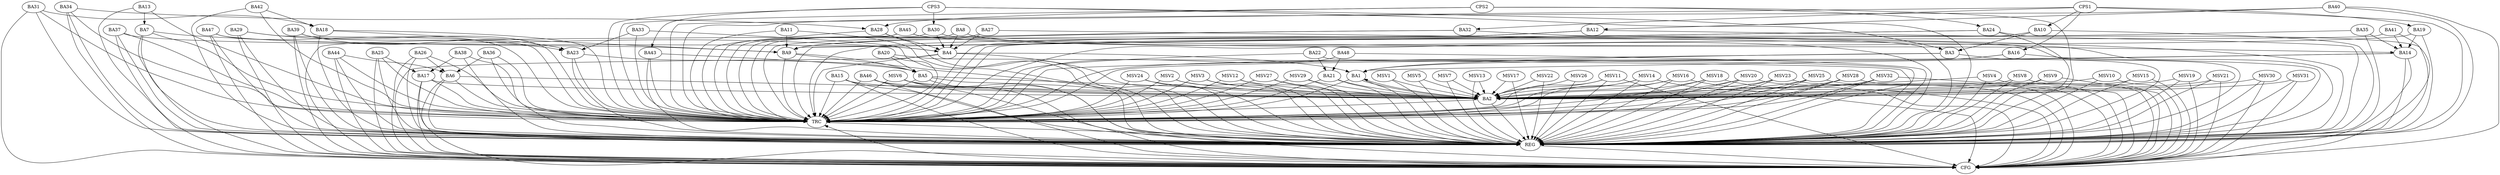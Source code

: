 strict digraph G {
  BA1 [ label="BA1" ];
  BA2 [ label="BA2" ];
  BA3 [ label="BA3" ];
  BA4 [ label="BA4" ];
  BA5 [ label="BA5" ];
  BA6 [ label="BA6" ];
  BA7 [ label="BA7" ];
  BA8 [ label="BA8" ];
  BA9 [ label="BA9" ];
  BA10 [ label="BA10" ];
  BA11 [ label="BA11" ];
  BA12 [ label="BA12" ];
  BA13 [ label="BA13" ];
  BA14 [ label="BA14" ];
  BA15 [ label="BA15" ];
  BA16 [ label="BA16" ];
  BA17 [ label="BA17" ];
  BA18 [ label="BA18" ];
  BA19 [ label="BA19" ];
  BA20 [ label="BA20" ];
  BA21 [ label="BA21" ];
  BA22 [ label="BA22" ];
  BA23 [ label="BA23" ];
  BA24 [ label="BA24" ];
  BA25 [ label="BA25" ];
  BA26 [ label="BA26" ];
  BA27 [ label="BA27" ];
  BA28 [ label="BA28" ];
  BA29 [ label="BA29" ];
  BA30 [ label="BA30" ];
  BA31 [ label="BA31" ];
  BA32 [ label="BA32" ];
  BA33 [ label="BA33" ];
  BA34 [ label="BA34" ];
  BA35 [ label="BA35" ];
  BA36 [ label="BA36" ];
  BA37 [ label="BA37" ];
  BA38 [ label="BA38" ];
  BA39 [ label="BA39" ];
  BA40 [ label="BA40" ];
  BA41 [ label="BA41" ];
  BA42 [ label="BA42" ];
  BA43 [ label="BA43" ];
  BA44 [ label="BA44" ];
  BA45 [ label="BA45" ];
  BA46 [ label="BA46" ];
  BA47 [ label="BA47" ];
  BA48 [ label="BA48" ];
  CPS1 [ label="CPS1" ];
  CPS2 [ label="CPS2" ];
  CPS3 [ label="CPS3" ];
  REG [ label="REG" ];
  CFG [ label="CFG" ];
  TRC [ label="TRC" ];
  MSV1 [ label="MSV1" ];
  MSV2 [ label="MSV2" ];
  MSV3 [ label="MSV3" ];
  MSV4 [ label="MSV4" ];
  MSV5 [ label="MSV5" ];
  MSV6 [ label="MSV6" ];
  MSV7 [ label="MSV7" ];
  MSV8 [ label="MSV8" ];
  MSV9 [ label="MSV9" ];
  MSV10 [ label="MSV10" ];
  MSV11 [ label="MSV11" ];
  MSV12 [ label="MSV12" ];
  MSV13 [ label="MSV13" ];
  MSV14 [ label="MSV14" ];
  MSV15 [ label="MSV15" ];
  MSV16 [ label="MSV16" ];
  MSV17 [ label="MSV17" ];
  MSV18 [ label="MSV18" ];
  MSV19 [ label="MSV19" ];
  MSV20 [ label="MSV20" ];
  MSV21 [ label="MSV21" ];
  MSV22 [ label="MSV22" ];
  MSV23 [ label="MSV23" ];
  MSV24 [ label="MSV24" ];
  MSV25 [ label="MSV25" ];
  MSV26 [ label="MSV26" ];
  MSV27 [ label="MSV27" ];
  MSV28 [ label="MSV28" ];
  MSV29 [ label="MSV29" ];
  MSV30 [ label="MSV30" ];
  MSV31 [ label="MSV31" ];
  MSV32 [ label="MSV32" ];
  BA1 -> BA2;
  BA2 -> BA1;
  BA3 -> BA1;
  BA4 -> BA1;
  BA5 -> BA2;
  BA6 -> BA2;
  BA7 -> BA4;
  BA8 -> BA4;
  BA9 -> BA5;
  BA10 -> BA3;
  BA11 -> BA9;
  BA12 -> BA9;
  BA13 -> BA7;
  BA14 -> BA1;
  BA15 -> BA2;
  BA16 -> BA1;
  BA17 -> BA2;
  BA18 -> BA9;
  BA19 -> BA14;
  BA20 -> BA5;
  BA21 -> BA2;
  BA22 -> BA21;
  BA23 -> BA5;
  BA24 -> BA9;
  BA25 -> BA17;
  BA26 -> BA6;
  BA27 -> BA4;
  BA28 -> BA4;
  BA29 -> BA23;
  BA30 -> BA4;
  BA31 -> BA18;
  BA32 -> BA9;
  BA33 -> BA23;
  BA34 -> BA28;
  BA35 -> BA14;
  BA36 -> BA6;
  BA37 -> BA4;
  BA38 -> BA17;
  BA39 -> BA23;
  BA40 -> BA12;
  BA41 -> BA14;
  BA42 -> BA18;
  BA43 -> BA5;
  BA44 -> BA6;
  BA45 -> BA14;
  BA46 -> BA2;
  BA47 -> BA9;
  BA48 -> BA21;
  CPS1 -> BA16;
  CPS1 -> BA19;
  CPS1 -> BA10;
  CPS1 -> BA32;
  CPS2 -> BA24;
  CPS2 -> BA28;
  CPS3 -> BA30;
  CPS3 -> BA3;
  CPS3 -> BA43;
  BA1 -> REG;
  BA2 -> REG;
  BA3 -> REG;
  BA4 -> REG;
  BA5 -> REG;
  BA6 -> REG;
  BA7 -> REG;
  BA8 -> REG;
  BA9 -> REG;
  BA10 -> REG;
  BA11 -> REG;
  BA12 -> REG;
  BA13 -> REG;
  BA14 -> REG;
  BA15 -> REG;
  BA16 -> REG;
  BA17 -> REG;
  BA18 -> REG;
  BA19 -> REG;
  BA20 -> REG;
  BA21 -> REG;
  BA22 -> REG;
  BA23 -> REG;
  BA24 -> REG;
  BA25 -> REG;
  BA26 -> REG;
  BA27 -> REG;
  BA28 -> REG;
  BA29 -> REG;
  BA30 -> REG;
  BA31 -> REG;
  BA32 -> REG;
  BA33 -> REG;
  BA34 -> REG;
  BA35 -> REG;
  BA36 -> REG;
  BA37 -> REG;
  BA38 -> REG;
  BA39 -> REG;
  BA40 -> REG;
  BA41 -> REG;
  BA42 -> REG;
  BA43 -> REG;
  BA44 -> REG;
  BA45 -> REG;
  BA46 -> REG;
  BA47 -> REG;
  BA48 -> REG;
  CPS1 -> REG;
  CPS2 -> REG;
  CPS3 -> REG;
  BA46 -> CFG;
  BA34 -> CFG;
  BA24 -> CFG;
  BA4 -> CFG;
  BA7 -> CFG;
  BA14 -> CFG;
  BA6 -> CFG;
  BA37 -> CFG;
  BA31 -> CFG;
  BA44 -> CFG;
  BA26 -> CFG;
  BA29 -> CFG;
  BA45 -> CFG;
  BA25 -> CFG;
  BA39 -> CFG;
  BA15 -> CFG;
  BA47 -> CFG;
  BA40 -> CFG;
  BA5 -> CFG;
  BA17 -> CFG;
  REG -> CFG;
  BA1 -> TRC;
  BA2 -> TRC;
  BA3 -> TRC;
  BA4 -> TRC;
  BA5 -> TRC;
  BA6 -> TRC;
  BA7 -> TRC;
  BA8 -> TRC;
  BA9 -> TRC;
  BA10 -> TRC;
  BA11 -> TRC;
  BA12 -> TRC;
  BA13 -> TRC;
  BA14 -> TRC;
  BA15 -> TRC;
  BA16 -> TRC;
  BA17 -> TRC;
  BA18 -> TRC;
  BA19 -> TRC;
  BA20 -> TRC;
  BA21 -> TRC;
  BA22 -> TRC;
  BA23 -> TRC;
  BA24 -> TRC;
  BA25 -> TRC;
  BA26 -> TRC;
  BA27 -> TRC;
  BA28 -> TRC;
  BA29 -> TRC;
  BA30 -> TRC;
  BA31 -> TRC;
  BA32 -> TRC;
  BA33 -> TRC;
  BA34 -> TRC;
  BA35 -> TRC;
  BA36 -> TRC;
  BA37 -> TRC;
  BA38 -> TRC;
  BA39 -> TRC;
  BA40 -> TRC;
  BA41 -> TRC;
  BA42 -> TRC;
  BA43 -> TRC;
  BA44 -> TRC;
  BA45 -> TRC;
  BA46 -> TRC;
  BA47 -> TRC;
  BA48 -> TRC;
  CPS1 -> TRC;
  CPS2 -> TRC;
  CPS3 -> TRC;
  CFG -> TRC;
  TRC -> REG;
  MSV1 -> BA2;
  MSV2 -> BA2;
  MSV3 -> BA2;
  MSV4 -> BA2;
  MSV5 -> BA2;
  MSV6 -> BA2;
  MSV1 -> REG;
  MSV2 -> REG;
  MSV2 -> TRC;
  MSV3 -> REG;
  MSV3 -> TRC;
  MSV4 -> REG;
  MSV4 -> CFG;
  MSV5 -> REG;
  MSV6 -> REG;
  MSV6 -> TRC;
  MSV6 -> CFG;
  MSV7 -> BA2;
  MSV7 -> REG;
  MSV8 -> BA2;
  MSV9 -> BA2;
  MSV10 -> BA2;
  MSV11 -> BA2;
  MSV8 -> REG;
  MSV8 -> CFG;
  MSV9 -> REG;
  MSV9 -> CFG;
  MSV10 -> REG;
  MSV10 -> CFG;
  MSV11 -> REG;
  MSV11 -> TRC;
  MSV11 -> CFG;
  MSV12 -> BA2;
  MSV12 -> REG;
  MSV12 -> TRC;
  MSV13 -> BA2;
  MSV13 -> REG;
  MSV14 -> BA2;
  MSV15 -> BA2;
  MSV14 -> REG;
  MSV14 -> TRC;
  MSV14 -> CFG;
  MSV15 -> REG;
  MSV15 -> CFG;
  MSV16 -> BA2;
  MSV16 -> REG;
  MSV16 -> TRC;
  MSV16 -> CFG;
  MSV17 -> BA2;
  MSV17 -> REG;
  MSV18 -> BA2;
  MSV19 -> BA2;
  MSV18 -> REG;
  MSV18 -> TRC;
  MSV18 -> CFG;
  MSV19 -> REG;
  MSV19 -> CFG;
  MSV20 -> BA2;
  MSV21 -> BA2;
  MSV20 -> REG;
  MSV20 -> TRC;
  MSV20 -> CFG;
  MSV21 -> REG;
  MSV21 -> CFG;
  MSV22 -> BA2;
  MSV22 -> REG;
  MSV23 -> BA2;
  MSV23 -> REG;
  MSV23 -> TRC;
  MSV23 -> CFG;
  MSV24 -> BA2;
  MSV24 -> REG;
  MSV24 -> TRC;
  MSV25 -> BA2;
  MSV25 -> REG;
  MSV25 -> TRC;
  MSV25 -> CFG;
  MSV26 -> BA2;
  MSV27 -> BA2;
  MSV26 -> REG;
  MSV27 -> REG;
  MSV27 -> TRC;
  MSV28 -> BA2;
  MSV29 -> BA2;
  MSV30 -> BA2;
  MSV31 -> BA2;
  MSV32 -> BA2;
  MSV28 -> REG;
  MSV28 -> TRC;
  MSV28 -> CFG;
  MSV29 -> REG;
  MSV29 -> TRC;
  MSV30 -> REG;
  MSV30 -> CFG;
  MSV31 -> REG;
  MSV31 -> CFG;
  MSV32 -> REG;
  MSV32 -> TRC;
  MSV32 -> CFG;
}
